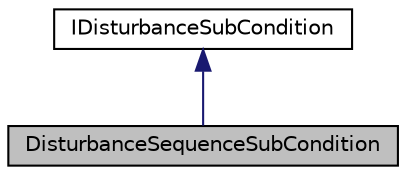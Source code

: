 digraph "DisturbanceSequenceSubCondition"
{
 // LATEX_PDF_SIZE
  edge [fontname="Helvetica",fontsize="10",labelfontname="Helvetica",labelfontsize="10"];
  node [fontname="Helvetica",fontsize="10",shape=record];
  Node1 [label="DisturbanceSequenceSubCondition",height=0.2,width=0.4,color="black", fillcolor="grey75", style="filled", fontcolor="black",tooltip=" "];
  Node2 -> Node1 [dir="back",color="midnightblue",fontsize="10",style="solid",fontname="Helvetica"];
  Node2 [label="IDisturbanceSubCondition",height=0.2,width=0.4,color="black", fillcolor="white", style="filled",URL="$classmoja_1_1modules_1_1cbm_1_1IDisturbanceSubCondition.html",tooltip=" "];
}
